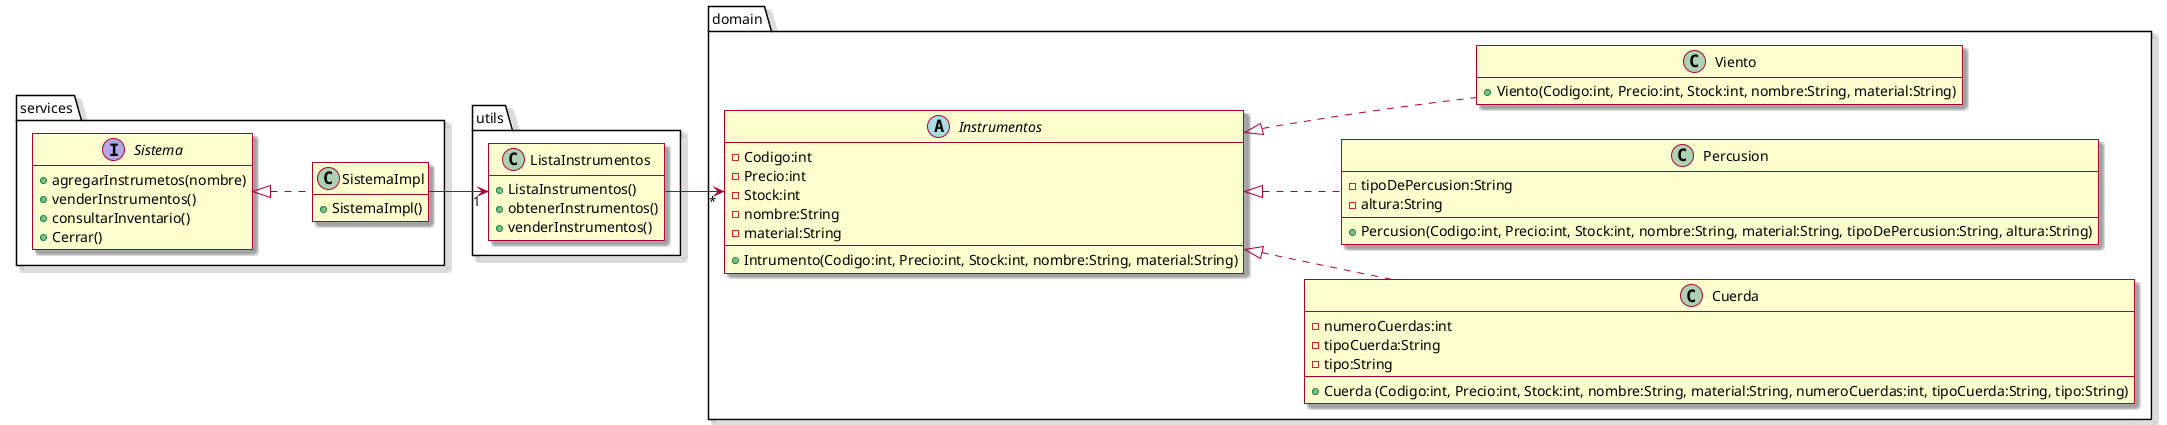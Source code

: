 @startuml
'https://plantuml.com/class-diagram
left to right direction
hide empty members
skin rose

package services {
Class SistemaImpl {
+SistemaImpl()
}

Interface Sistema {
+agregarInstrumetos(nombre)
+venderInstrumentos()
+consultarInventario()
+Cerrar()
}
}

package domain {
abstract class Instrumentos {
-Codigo:int
-Precio:int
-Stock:int
-nombre:String
-material:String
+Intrumento(Codigo:int, Precio:int, Stock:int, nombre:String, material:String)

}

class Cuerda implements Instrumentos{
-numeroCuerdas:int
-tipoCuerda:String
-tipo:String
+Cuerda (Codigo:int, Precio:int, Stock:int, nombre:String, material:String, numeroCuerdas:int, tipoCuerda:String, tipo:String)
}

class Percusion implements Instrumentos{
-tipoDePercusion:String
-altura:String
+Percusion(Codigo:int, Precio:int, Stock:int, nombre:String, material:String, tipoDePercusion:String, altura:String)

}

class Viento implements Instrumentos {
+Viento(Codigo:int, Precio:int, Stock:int, nombre:String, material:String)

}
}

package utils {
class ListaInstrumentos{

+ListaInstrumentos()
+obtenerInstrumentos()
+venderInstrumentos()


}
Sistema <|.. SistemaImpl
SistemaImpl --> "1" ListaInstrumentos
ListaInstrumentos --> "*" Instrumentos

@enduml